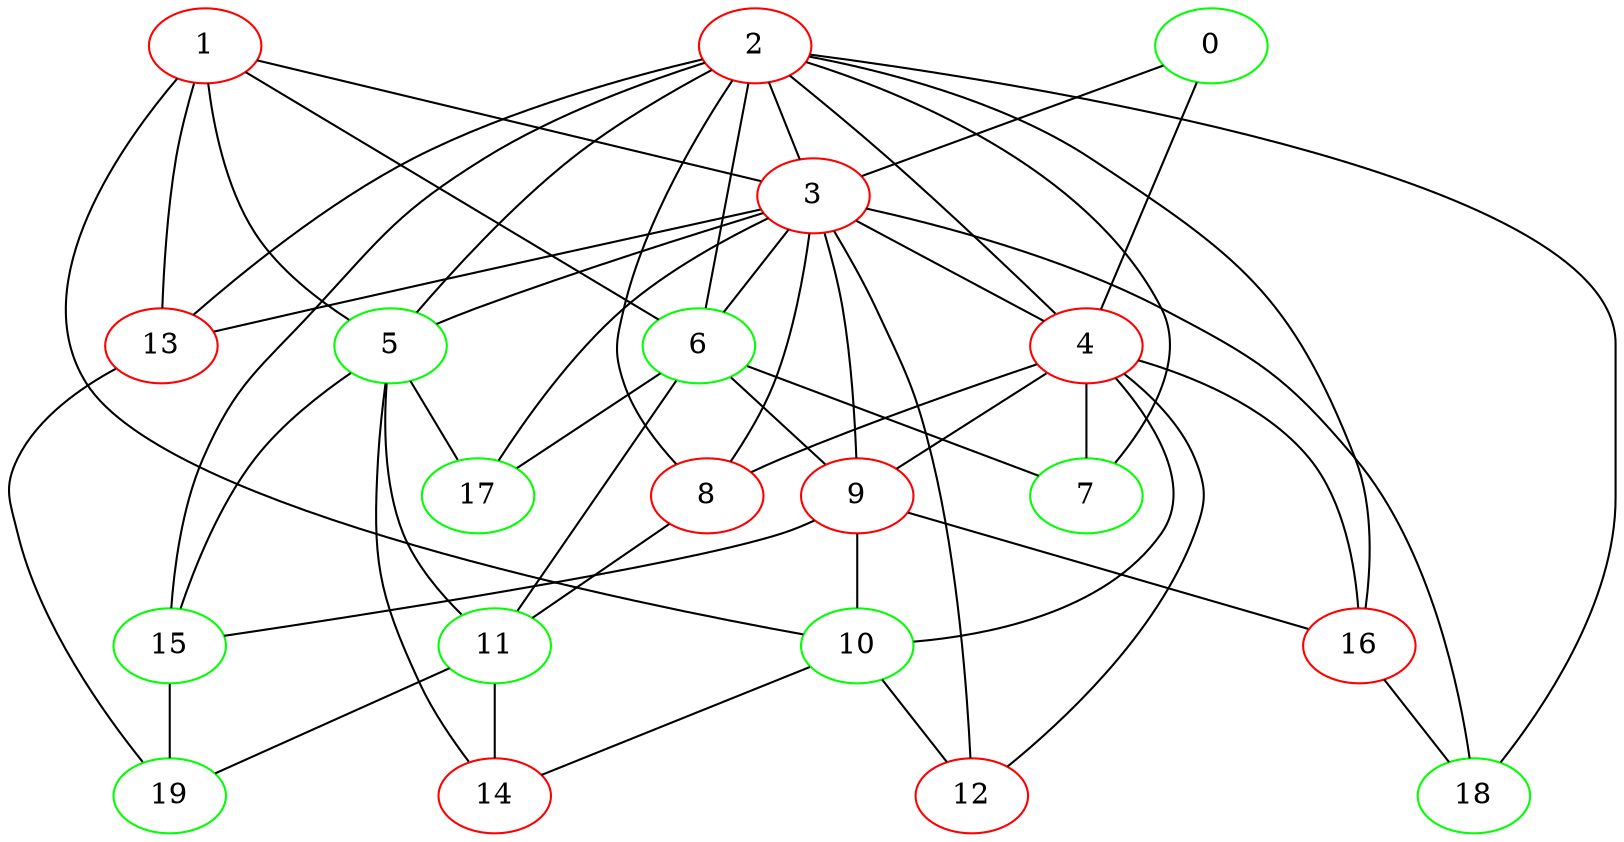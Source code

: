 strict graph B {
	graph [name=B];
	0	 [color=green];
	3	 [color=red];
	0 -- 3;
	4	 [color=red];
	0 -- 4;
	1	 [color=red];
	1 -- 3;
	5	 [color=green];
	1 -- 5;
	6	 [color=green];
	1 -- 6;
	10	 [color=green];
	1 -- 10;
	13	 [color=red];
	1 -- 13;
	2	 [color=red];
	2 -- 3;
	2 -- 4;
	2 -- 5;
	2 -- 6;
	7	 [color=green];
	2 -- 7;
	8	 [color=red];
	2 -- 8;
	2 -- 13;
	15	 [color=green];
	2 -- 15;
	16	 [color=red];
	2 -- 16;
	18	 [color=green];
	2 -- 18;
	3 -- 4;
	3 -- 5;
	3 -- 6;
	3 -- 8;
	9	 [color=red];
	3 -- 9;
	12	 [color=red];
	3 -- 12;
	3 -- 13;
	17	 [color=green];
	3 -- 17;
	3 -- 18;
	4 -- 7;
	4 -- 8;
	4 -- 9;
	4 -- 10;
	4 -- 12;
	4 -- 16;
	11	 [color=green];
	5 -- 11;
	14	 [color=red];
	5 -- 14;
	5 -- 15;
	5 -- 17;
	6 -- 7;
	6 -- 9;
	6 -- 11;
	6 -- 17;
	8 -- 11;
	9 -- 10;
	9 -- 15;
	9 -- 16;
	10 -- 12;
	10 -- 14;
	11 -- 14;
	19	 [color=green];
	11 -- 19;
	13 -- 19;
	15 -- 19;
	16 -- 18;
}
